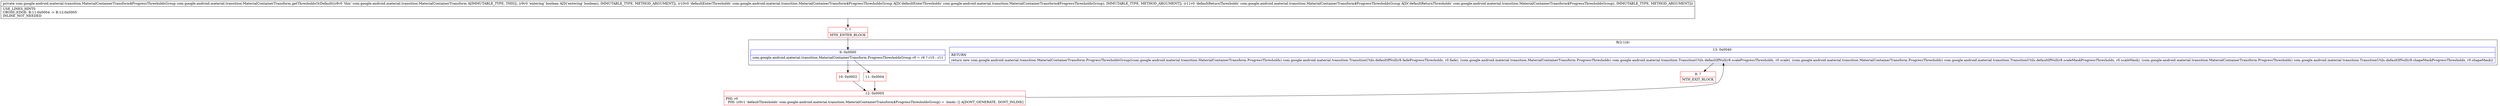 digraph "CFG forcom.google.android.material.transition.MaterialContainerTransform.getThresholdsOrDefault(ZLcom\/google\/android\/material\/transition\/MaterialContainerTransform$ProgressThresholdsGroup;Lcom\/google\/android\/material\/transition\/MaterialContainerTransform$ProgressThresholdsGroup;)Lcom\/google\/android\/material\/transition\/MaterialContainerTransform$ProgressThresholdsGroup;" {
subgraph cluster_Region_669730751 {
label = "R(2:1|4)";
node [shape=record,color=blue];
Node_9 [shape=record,label="{9\:\ 0x0000|com.google.android.material.transition.MaterialContainerTransform.ProgressThresholdsGroup r0 = r9 ? r10 : r11\l}"];
Node_13 [shape=record,label="{13\:\ 0x0040|RETURN\l|return new com.google.android.material.transition.MaterialContainerTransform.ProgressThresholdsGroup((com.google.android.material.transition.MaterialContainerTransform.ProgressThresholds) com.google.android.material.transition.TransitionUtils.defaultIfNull(r8.fadeProgressThresholds, r0.fade), (com.google.android.material.transition.MaterialContainerTransform.ProgressThresholds) com.google.android.material.transition.TransitionUtils.defaultIfNull(r8.scaleProgressThresholds, r0.scale), (com.google.android.material.transition.MaterialContainerTransform.ProgressThresholds) com.google.android.material.transition.TransitionUtils.defaultIfNull(r8.scaleMaskProgressThresholds, r0.scaleMask), (com.google.android.material.transition.MaterialContainerTransform.ProgressThresholds) com.google.android.material.transition.TransitionUtils.defaultIfNull(r8.shapeMaskProgressThresholds, r0.shapeMask))\l}"];
}
Node_7 [shape=record,color=red,label="{7\:\ ?|MTH_ENTER_BLOCK\l}"];
Node_10 [shape=record,color=red,label="{10\:\ 0x0002}"];
Node_12 [shape=record,color=red,label="{12\:\ 0x0005|PHI: r0 \l  PHI: (r0v1 'defaultThresholds' com.google.android.material.transition.MaterialContainerTransform$ProgressThresholdsGroup) =  binds: [] A[DONT_GENERATE, DONT_INLINE]\l}"];
Node_8 [shape=record,color=red,label="{8\:\ ?|MTH_EXIT_BLOCK\l}"];
Node_11 [shape=record,color=red,label="{11\:\ 0x0004}"];
MethodNode[shape=record,label="{private com.google.android.material.transition.MaterialContainerTransform$ProgressThresholdsGroup com.google.android.material.transition.MaterialContainerTransform.getThresholdsOrDefault((r8v0 'this' com.google.android.material.transition.MaterialContainerTransform A[IMMUTABLE_TYPE, THIS]), (r9v0 'entering' boolean A[D('entering' boolean), IMMUTABLE_TYPE, METHOD_ARGUMENT]), (r10v0 'defaultEnterThresholds' com.google.android.material.transition.MaterialContainerTransform$ProgressThresholdsGroup A[D('defaultEnterThresholds' com.google.android.material.transition.MaterialContainerTransform$ProgressThresholdsGroup), IMMUTABLE_TYPE, METHOD_ARGUMENT]), (r11v0 'defaultReturnThresholds' com.google.android.material.transition.MaterialContainerTransform$ProgressThresholdsGroup A[D('defaultReturnThresholds' com.google.android.material.transition.MaterialContainerTransform$ProgressThresholdsGroup), IMMUTABLE_TYPE, METHOD_ARGUMENT]))  | USE_LINES_HINTS\lCROSS_EDGE: B:11:0x0004 \-\> B:12:0x0005\lINLINE_NOT_NEEDED\l}"];
MethodNode -> Node_7;Node_9 -> Node_10;
Node_9 -> Node_11;
Node_13 -> Node_8;
Node_7 -> Node_9;
Node_10 -> Node_12;
Node_12 -> Node_13;
Node_11 -> Node_12;
}

